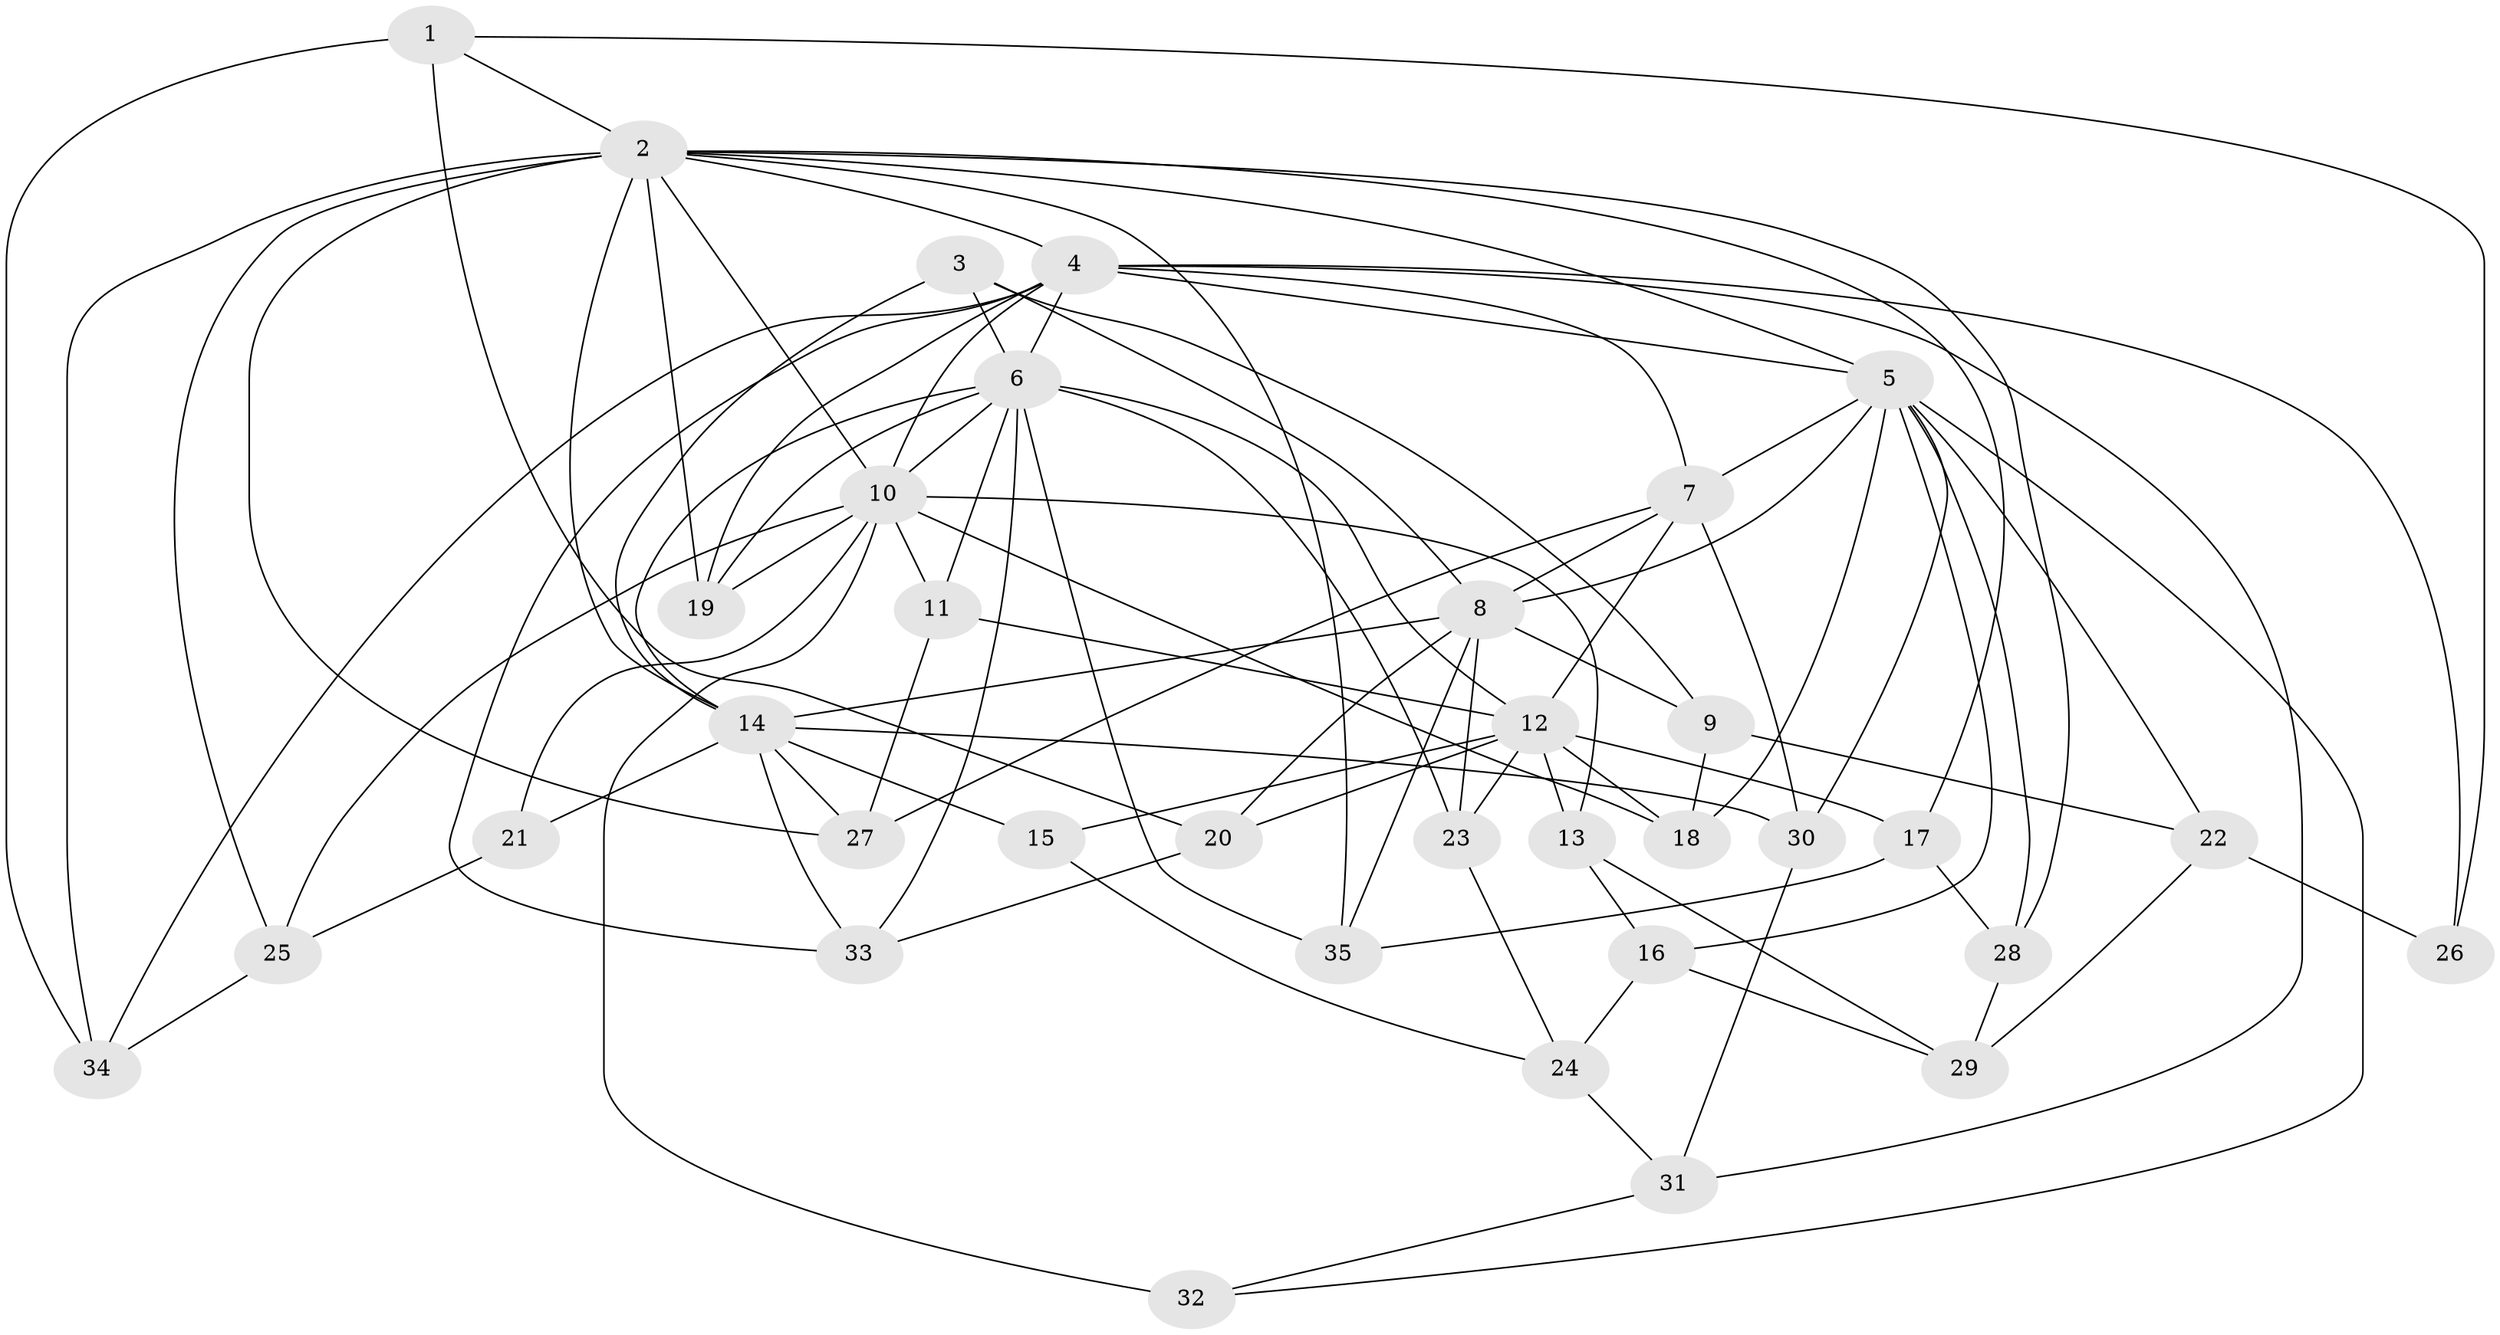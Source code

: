 // original degree distribution, {4: 1.0}
// Generated by graph-tools (version 1.1) at 2025/38/03/09/25 02:38:15]
// undirected, 35 vertices, 92 edges
graph export_dot {
graph [start="1"]
  node [color=gray90,style=filled];
  1;
  2;
  3;
  4;
  5;
  6;
  7;
  8;
  9;
  10;
  11;
  12;
  13;
  14;
  15;
  16;
  17;
  18;
  19;
  20;
  21;
  22;
  23;
  24;
  25;
  26;
  27;
  28;
  29;
  30;
  31;
  32;
  33;
  34;
  35;
  1 -- 2 [weight=1.0];
  1 -- 20 [weight=1.0];
  1 -- 26 [weight=1.0];
  1 -- 34 [weight=1.0];
  2 -- 4 [weight=1.0];
  2 -- 5 [weight=1.0];
  2 -- 10 [weight=1.0];
  2 -- 14 [weight=1.0];
  2 -- 17 [weight=1.0];
  2 -- 19 [weight=1.0];
  2 -- 25 [weight=1.0];
  2 -- 27 [weight=1.0];
  2 -- 28 [weight=1.0];
  2 -- 34 [weight=1.0];
  2 -- 35 [weight=1.0];
  3 -- 6 [weight=1.0];
  3 -- 8 [weight=1.0];
  3 -- 9 [weight=1.0];
  3 -- 14 [weight=1.0];
  4 -- 5 [weight=1.0];
  4 -- 6 [weight=1.0];
  4 -- 7 [weight=1.0];
  4 -- 10 [weight=2.0];
  4 -- 19 [weight=1.0];
  4 -- 26 [weight=2.0];
  4 -- 31 [weight=1.0];
  4 -- 33 [weight=1.0];
  4 -- 34 [weight=1.0];
  5 -- 7 [weight=1.0];
  5 -- 8 [weight=1.0];
  5 -- 16 [weight=1.0];
  5 -- 18 [weight=1.0];
  5 -- 22 [weight=1.0];
  5 -- 28 [weight=1.0];
  5 -- 30 [weight=1.0];
  5 -- 32 [weight=1.0];
  6 -- 10 [weight=1.0];
  6 -- 11 [weight=1.0];
  6 -- 12 [weight=2.0];
  6 -- 14 [weight=2.0];
  6 -- 19 [weight=1.0];
  6 -- 23 [weight=1.0];
  6 -- 33 [weight=1.0];
  6 -- 35 [weight=1.0];
  7 -- 8 [weight=3.0];
  7 -- 12 [weight=1.0];
  7 -- 27 [weight=1.0];
  7 -- 30 [weight=1.0];
  8 -- 9 [weight=1.0];
  8 -- 14 [weight=1.0];
  8 -- 20 [weight=1.0];
  8 -- 23 [weight=1.0];
  8 -- 35 [weight=1.0];
  9 -- 18 [weight=1.0];
  9 -- 22 [weight=1.0];
  10 -- 11 [weight=1.0];
  10 -- 13 [weight=1.0];
  10 -- 18 [weight=1.0];
  10 -- 19 [weight=1.0];
  10 -- 21 [weight=1.0];
  10 -- 25 [weight=1.0];
  10 -- 32 [weight=2.0];
  11 -- 12 [weight=1.0];
  11 -- 27 [weight=1.0];
  12 -- 13 [weight=1.0];
  12 -- 15 [weight=1.0];
  12 -- 17 [weight=1.0];
  12 -- 18 [weight=1.0];
  12 -- 20 [weight=1.0];
  12 -- 23 [weight=1.0];
  13 -- 16 [weight=1.0];
  13 -- 29 [weight=1.0];
  14 -- 15 [weight=2.0];
  14 -- 21 [weight=2.0];
  14 -- 27 [weight=1.0];
  14 -- 30 [weight=1.0];
  14 -- 33 [weight=1.0];
  15 -- 24 [weight=1.0];
  16 -- 24 [weight=1.0];
  16 -- 29 [weight=1.0];
  17 -- 28 [weight=1.0];
  17 -- 35 [weight=1.0];
  20 -- 33 [weight=1.0];
  21 -- 25 [weight=1.0];
  22 -- 26 [weight=1.0];
  22 -- 29 [weight=1.0];
  23 -- 24 [weight=1.0];
  24 -- 31 [weight=1.0];
  25 -- 34 [weight=1.0];
  28 -- 29 [weight=1.0];
  30 -- 31 [weight=1.0];
  31 -- 32 [weight=1.0];
}

